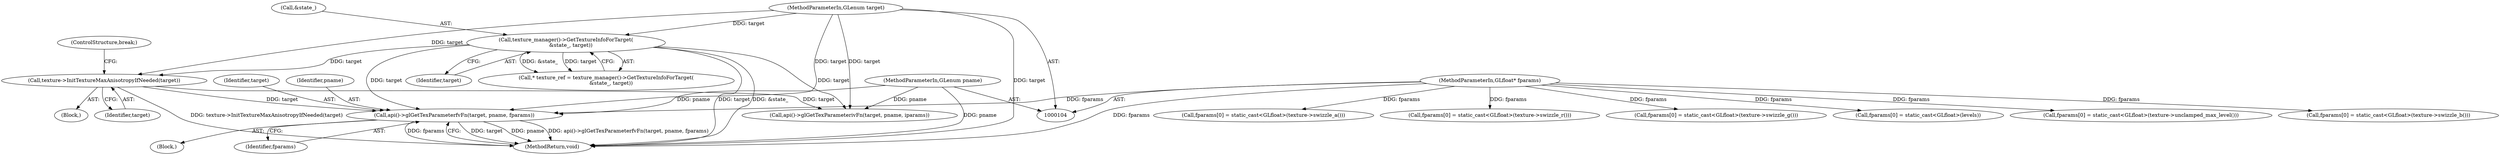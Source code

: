 digraph "0_Chrome_385508dc888ef15d272cdd2705b17996abc519d6@pointer" {
"1000290" [label="(Call,api()->glGetTexParameterfvFn(target, pname, fparams))"];
"1000114" [label="(Call,texture_manager()->GetTextureInfoForTarget(\n      &state_, target))"];
"1000105" [label="(MethodParameterIn,GLenum target)"];
"1000140" [label="(Call,texture->InitTextureMaxAnisotropyIfNeeded(target))"];
"1000106" [label="(MethodParameterIn,GLenum pname)"];
"1000107" [label="(MethodParameterIn,GLfloat* fparams)"];
"1000142" [label="(ControlStructure,break;)"];
"1000112" [label="(Call,* texture_ref = texture_manager()->GetTextureInfoForTarget(\n      &state_, target))"];
"1000117" [label="(Identifier,target)"];
"1000296" [label="(Call,api()->glGetTexParameterivFn(target, pname, iparams))"];
"1000293" [label="(Identifier,fparams)"];
"1000139" [label="(Block,)"];
"1000270" [label="(Call,fparams[0] = static_cast<GLfloat>(texture->swizzle_a()))"];
"1000140" [label="(Call,texture->InitTextureMaxAnisotropyIfNeeded(target))"];
"1000213" [label="(Call,fparams[0] = static_cast<GLfloat>(texture->swizzle_r()))"];
"1000107" [label="(MethodParameterIn,GLfloat* fparams)"];
"1000289" [label="(Block,)"];
"1000290" [label="(Call,api()->glGetTexParameterfvFn(target, pname, fparams))"];
"1000232" [label="(Call,fparams[0] = static_cast<GLfloat>(texture->swizzle_g()))"];
"1000292" [label="(Identifier,pname)"];
"1000115" [label="(Call,&state_)"];
"1000291" [label="(Identifier,target)"];
"1000141" [label="(Identifier,target)"];
"1000156" [label="(Call,fparams[0] = static_cast<GLfloat>(levels))"];
"1000114" [label="(Call,texture_manager()->GetTextureInfoForTarget(\n      &state_, target))"];
"1000106" [label="(MethodParameterIn,GLenum pname)"];
"1000105" [label="(MethodParameterIn,GLenum target)"];
"1000194" [label="(Call,fparams[0] = static_cast<GLfloat>(texture->unclamped_max_level()))"];
"1000251" [label="(Call,fparams[0] = static_cast<GLfloat>(texture->swizzle_b()))"];
"1000300" [label="(MethodReturn,void)"];
"1000290" -> "1000289"  [label="AST: "];
"1000290" -> "1000293"  [label="CFG: "];
"1000291" -> "1000290"  [label="AST: "];
"1000292" -> "1000290"  [label="AST: "];
"1000293" -> "1000290"  [label="AST: "];
"1000300" -> "1000290"  [label="CFG: "];
"1000290" -> "1000300"  [label="DDG: target"];
"1000290" -> "1000300"  [label="DDG: pname"];
"1000290" -> "1000300"  [label="DDG: api()->glGetTexParameterfvFn(target, pname, fparams)"];
"1000290" -> "1000300"  [label="DDG: fparams"];
"1000114" -> "1000290"  [label="DDG: target"];
"1000140" -> "1000290"  [label="DDG: target"];
"1000105" -> "1000290"  [label="DDG: target"];
"1000106" -> "1000290"  [label="DDG: pname"];
"1000107" -> "1000290"  [label="DDG: fparams"];
"1000114" -> "1000112"  [label="AST: "];
"1000114" -> "1000117"  [label="CFG: "];
"1000115" -> "1000114"  [label="AST: "];
"1000117" -> "1000114"  [label="AST: "];
"1000112" -> "1000114"  [label="CFG: "];
"1000114" -> "1000300"  [label="DDG: target"];
"1000114" -> "1000300"  [label="DDG: &state_"];
"1000114" -> "1000112"  [label="DDG: &state_"];
"1000114" -> "1000112"  [label="DDG: target"];
"1000105" -> "1000114"  [label="DDG: target"];
"1000114" -> "1000140"  [label="DDG: target"];
"1000114" -> "1000296"  [label="DDG: target"];
"1000105" -> "1000104"  [label="AST: "];
"1000105" -> "1000300"  [label="DDG: target"];
"1000105" -> "1000140"  [label="DDG: target"];
"1000105" -> "1000296"  [label="DDG: target"];
"1000140" -> "1000139"  [label="AST: "];
"1000140" -> "1000141"  [label="CFG: "];
"1000141" -> "1000140"  [label="AST: "];
"1000142" -> "1000140"  [label="CFG: "];
"1000140" -> "1000300"  [label="DDG: texture->InitTextureMaxAnisotropyIfNeeded(target)"];
"1000140" -> "1000296"  [label="DDG: target"];
"1000106" -> "1000104"  [label="AST: "];
"1000106" -> "1000300"  [label="DDG: pname"];
"1000106" -> "1000296"  [label="DDG: pname"];
"1000107" -> "1000104"  [label="AST: "];
"1000107" -> "1000300"  [label="DDG: fparams"];
"1000107" -> "1000156"  [label="DDG: fparams"];
"1000107" -> "1000194"  [label="DDG: fparams"];
"1000107" -> "1000213"  [label="DDG: fparams"];
"1000107" -> "1000232"  [label="DDG: fparams"];
"1000107" -> "1000251"  [label="DDG: fparams"];
"1000107" -> "1000270"  [label="DDG: fparams"];
}
